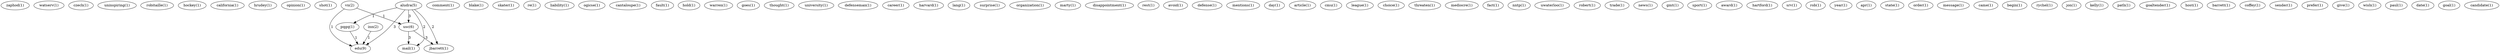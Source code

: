 digraph G {
  zaphod [ label="zaphod(1)" ];
  watserv [ label="watserv(1)" ];
  czech [ label="czech(1)" ];
  uninspiring [ label="uninspiring(1)" ];
  robitaille [ label="robitaille(1)" ];
  hockey [ label="hockey(1)" ];
  california [ label="california(1)" ];
  hrudey [ label="hrudey(1)" ];
  opinion [ label="opinion(1)" ];
  shot [ label="shot(1)" ];
  vn [ label="vn(2)" ];
  usc [ label="usc(6)" ];
  edu [ label="edu(9)" ];
  comment [ label="comment(1)" ];
  blake [ label="blake(1)" ];
  aludra [ label="aludra(5)" ];
  jbarrett [ label="jbarrett(1)" ];
  pqgq [ label="pqgq(1)" ];
  mail [ label="mail(1)" ];
  skater [ label="skater(1)" ];
  re [ label="re(1)" ];
  liability [ label="liability(1)" ];
  ogicse [ label="ogicse(1)" ];
  cantaloupe [ label="cantaloupe(1)" ];
  fault [ label="fault(1)" ];
  hold [ label="hold(1)" ];
  warren [ label="warren(1)" ];
  goes [ label="goes(1)" ];
  thought [ label="thought(1)" ];
  university [ label="university(1)" ];
  defenseman [ label="defenseman(1)" ];
  career [ label="career(1)" ];
  harvard [ label="harvard(1)" ];
  lang [ label="lang(1)" ];
  surprise [ label="surprise(1)" ];
  organization [ label="organization(1)" ];
  marty [ label="marty(1)" ];
  disappointment [ label="disappointment(1)" ];
  rest [ label="rest(1)" ];
  avoid [ label="avoid(1)" ];
  defense [ label="defense(1)" ];
  mentions [ label="mentions(1)" ];
  day [ label="day(1)" ];
  article [ label="article(1)" ];
  cmu [ label="cmu(1)" ];
  league [ label="league(1)" ];
  choice [ label="choice(1)" ];
  threaten [ label="threaten(1)" ];
  mediocre [ label="mediocre(1)" ];
  fact [ label="fact(1)" ];
  nntp [ label="nntp(1)" ];
  uwaterloo [ label="uwaterloo(1)" ];
  robert [ label="robert(1)" ];
  trade [ label="trade(1)" ];
  news [ label="news(1)" ];
  gmt [ label="gmt(1)" ];
  sport [ label="sport(1)" ];
  award [ label="award(1)" ];
  hartford [ label="hartford(1)" ];
  srv [ label="srv(1)" ];
  rob [ label="rob(1)" ];
  year [ label="year(1)" ];
  nntp [ label="nntp(1)" ];
  inn [ label="inn(2)" ];
  apr [ label="apr(1)" ];
  state [ label="state(1)" ];
  order [ label="order(1)" ];
  message [ label="message(1)" ];
  came [ label="came(1)" ];
  begin [ label="begin(1)" ];
  rychel [ label="rychel(1)" ];
  jon [ label="jon(1)" ];
  kelly [ label="kelly(1)" ];
  path [ label="path(1)" ];
  goaltender [ label="goaltender(1)" ];
  host [ label="host(1)" ];
  barrett [ label="barrett(1)" ];
  coffey [ label="coffey(1)" ];
  sender [ label="sender(1)" ];
  prefer [ label="prefer(1)" ];
  give [ label="give(1)" ];
  wish [ label="wish(1)" ];
  paul [ label="paul(1)" ];
  date [ label="date(1)" ];
  goal [ label="goal(1)" ];
  candidate [ label="candidate(1)" ];
  vn -> usc [ label="1" ];
  vn -> edu [ label="1" ];
  aludra -> usc [ label="3" ];
  aludra -> jbarrett [ label="2" ];
  aludra -> pqgq [ label="1" ];
  aludra -> mail [ label="2" ];
  aludra -> edu [ label="3" ];
  usc -> jbarrett [ label="3" ];
  usc -> mail [ label="3" ];
  inn -> edu [ label="1" ];
  pqgq -> edu [ label="1" ];
}
